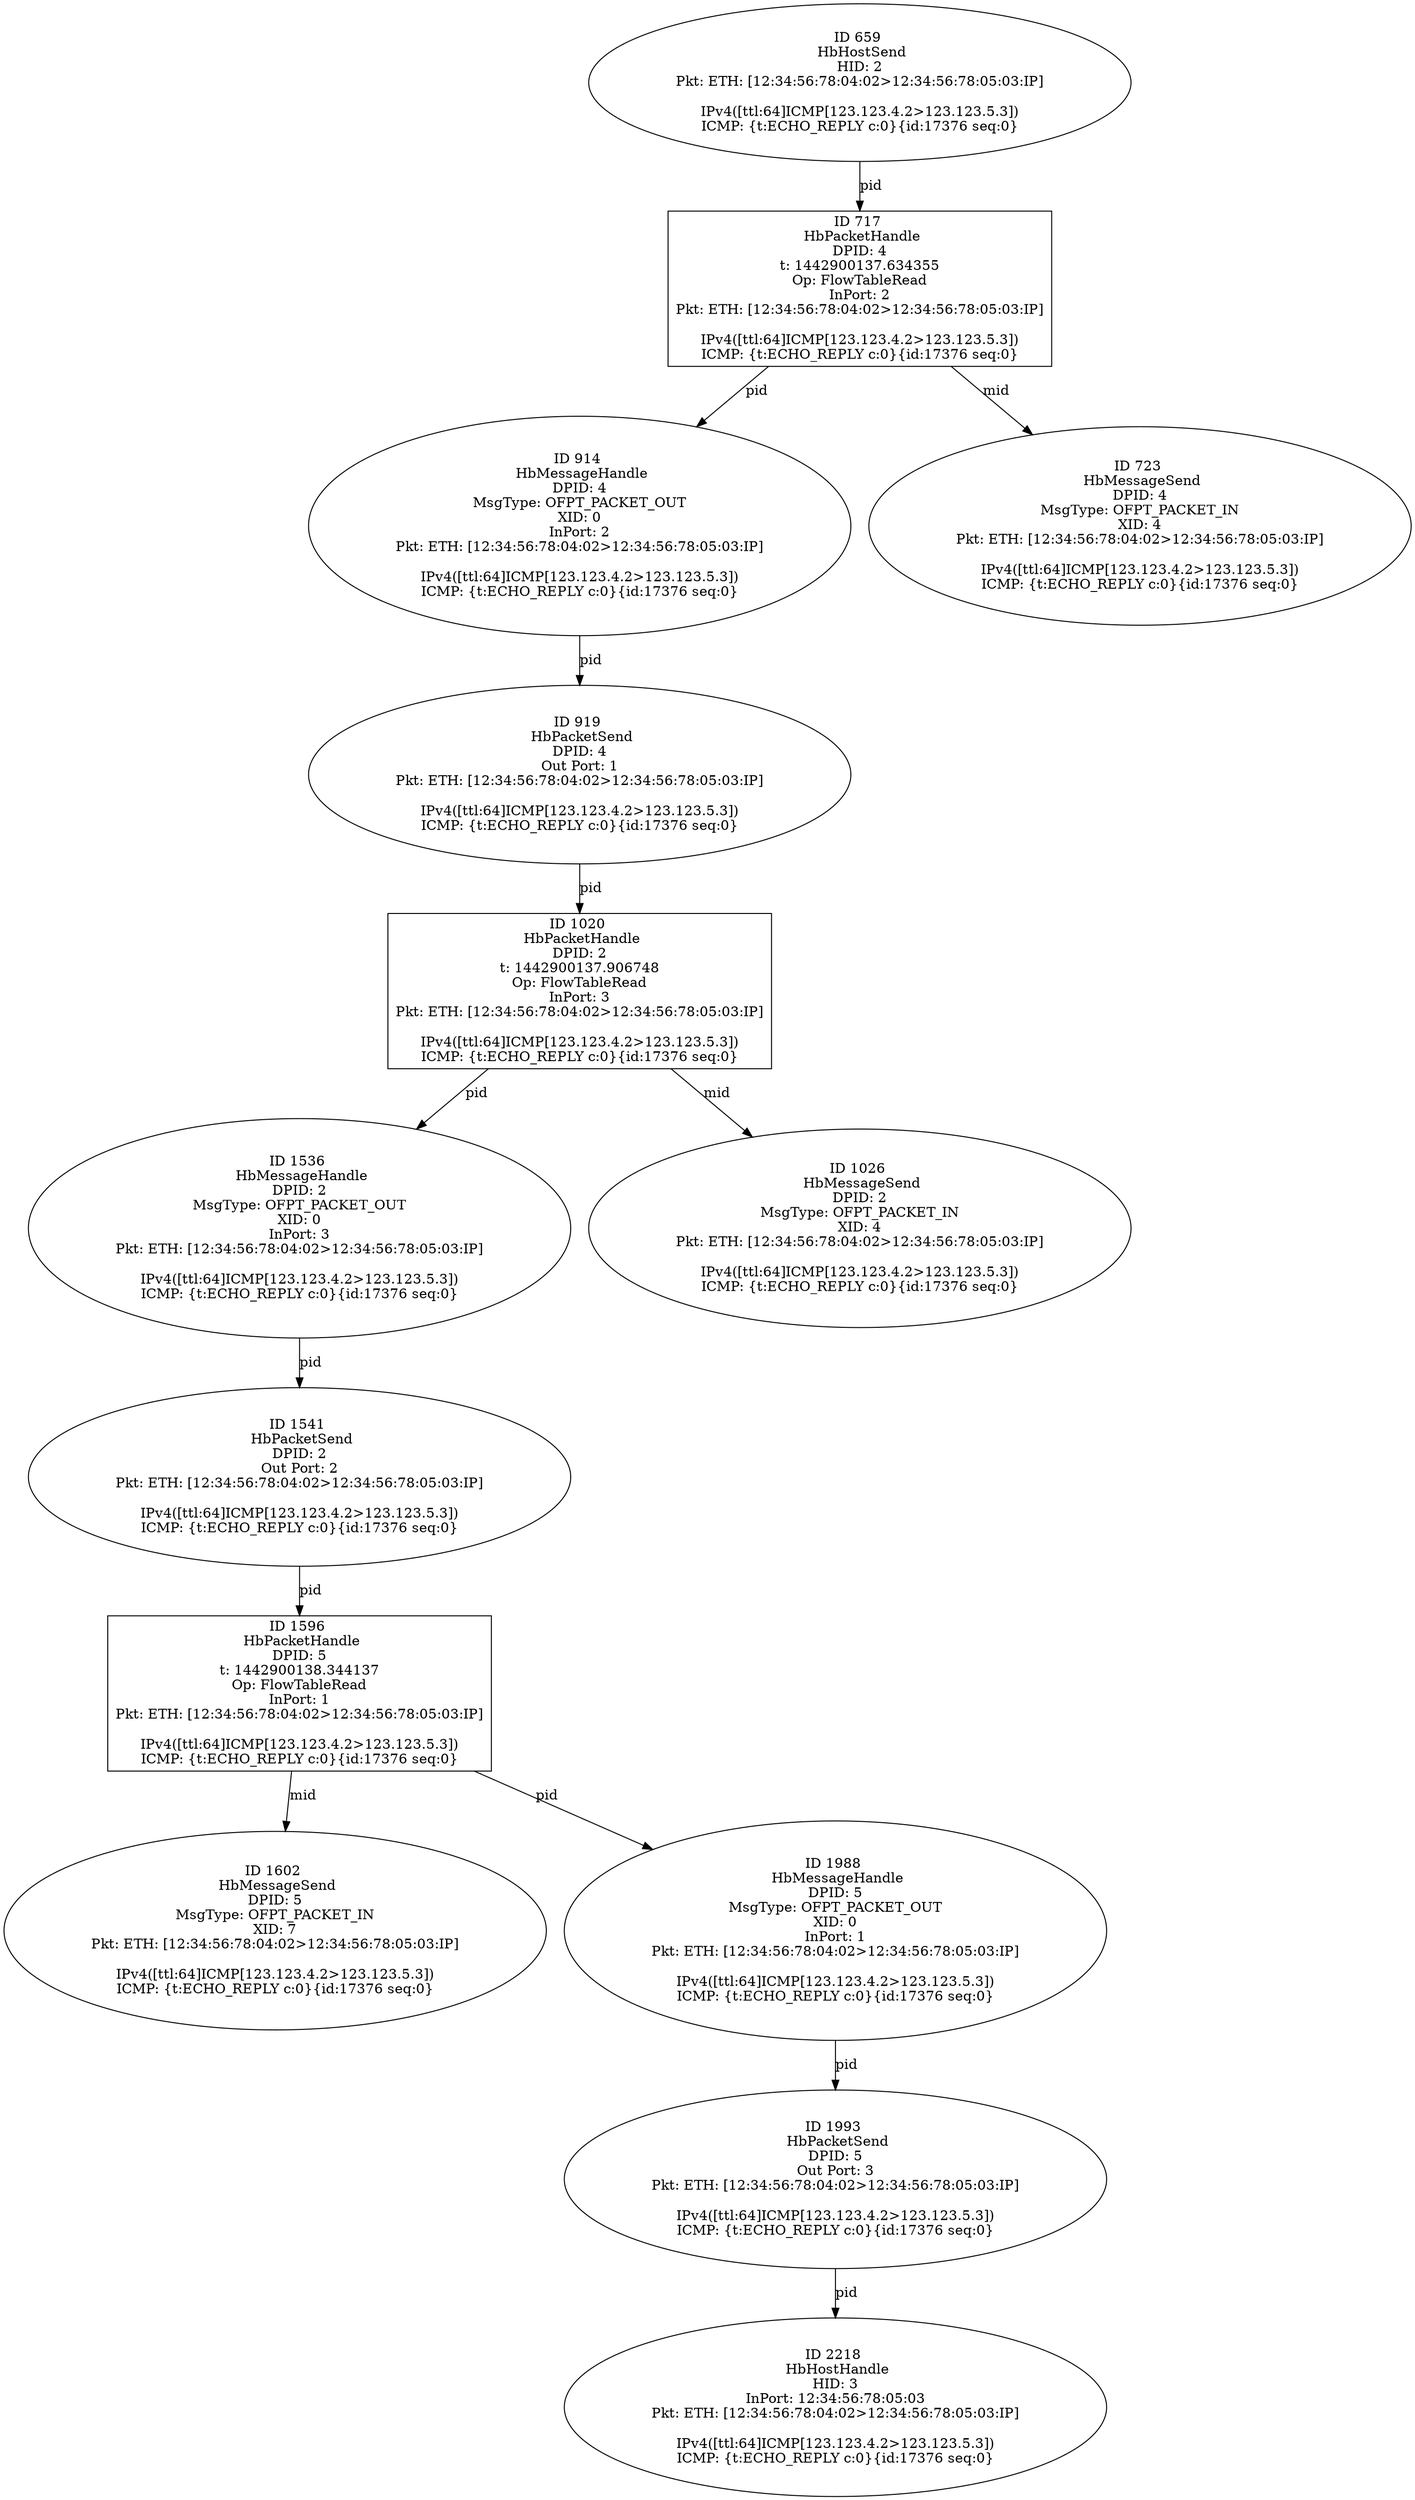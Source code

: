 strict digraph G {
1536 [shape=oval, event=<hb_events.HbMessageHandle object at 0x107a00f10>, label="ID 1536 
 HbMessageHandle
DPID: 2
MsgType: OFPT_PACKET_OUT
XID: 0
InPort: 3
Pkt: ETH: [12:34:56:78:04:02>12:34:56:78:05:03:IP]

IPv4([ttl:64]ICMP[123.123.4.2>123.123.5.3])
ICMP: {t:ECHO_REPLY c:0}{id:17376 seq:0}"];
1602 [shape=oval, event=<hb_events.HbMessageSend object at 0x107a0ed50>, label="ID 1602 
 HbMessageSend
DPID: 5
MsgType: OFPT_PACKET_IN
XID: 7
Pkt: ETH: [12:34:56:78:04:02>12:34:56:78:05:03:IP]

IPv4([ttl:64]ICMP[123.123.4.2>123.123.5.3])
ICMP: {t:ECHO_REPLY c:0}{id:17376 seq:0}"];
1988 [shape=oval, event=<hb_events.HbMessageHandle object at 0x107ba6250>, label="ID 1988 
 HbMessageHandle
DPID: 5
MsgType: OFPT_PACKET_OUT
XID: 0
InPort: 1
Pkt: ETH: [12:34:56:78:04:02>12:34:56:78:05:03:IP]

IPv4([ttl:64]ICMP[123.123.4.2>123.123.5.3])
ICMP: {t:ECHO_REPLY c:0}{id:17376 seq:0}"];
1541 [shape=oval, event=<hb_events.HbPacketSend object at 0x107a08450>, label="ID 1541 
 HbPacketSend
DPID: 2
Out Port: 2
Pkt: ETH: [12:34:56:78:04:02>12:34:56:78:05:03:IP]

IPv4([ttl:64]ICMP[123.123.4.2>123.123.5.3])
ICMP: {t:ECHO_REPLY c:0}{id:17376 seq:0}"];
1993 [shape=oval, event=<hb_events.HbPacketSend object at 0x107ba6750>, label="ID 1993 
 HbPacketSend
DPID: 5
Out Port: 3
Pkt: ETH: [12:34:56:78:04:02>12:34:56:78:05:03:IP]

IPv4([ttl:64]ICMP[123.123.4.2>123.123.5.3])
ICMP: {t:ECHO_REPLY c:0}{id:17376 seq:0}"];
2218 [shape=oval, event=<hb_events.HbHostHandle object at 0x107c791d0>, label="ID 2218 
 HbHostHandle
HID: 3
InPort: 12:34:56:78:05:03
Pkt: ETH: [12:34:56:78:04:02>12:34:56:78:05:03:IP]

IPv4([ttl:64]ICMP[123.123.4.2>123.123.5.3])
ICMP: {t:ECHO_REPLY c:0}{id:17376 seq:0}"];
1020 [shape=box, event=<hb_events.HbPacketHandle object at 0x107940090>, label="ID 1020 
 HbPacketHandle
DPID: 2
t: 1442900137.906748
Op: FlowTableRead
InPort: 3
Pkt: ETH: [12:34:56:78:04:02>12:34:56:78:05:03:IP]

IPv4([ttl:64]ICMP[123.123.4.2>123.123.5.3])
ICMP: {t:ECHO_REPLY c:0}{id:17376 seq:0}"];
1026 [shape=oval, event=<hb_events.HbMessageSend object at 0x1079407d0>, label="ID 1026 
 HbMessageSend
DPID: 2
MsgType: OFPT_PACKET_IN
XID: 4
Pkt: ETH: [12:34:56:78:04:02>12:34:56:78:05:03:IP]

IPv4([ttl:64]ICMP[123.123.4.2>123.123.5.3])
ICMP: {t:ECHO_REPLY c:0}{id:17376 seq:0}"];
717 [shape=box, event=<hb_events.HbPacketHandle object at 0x1078caf10>, label="ID 717 
 HbPacketHandle
DPID: 4
t: 1442900137.634355
Op: FlowTableRead
InPort: 2
Pkt: ETH: [12:34:56:78:04:02>12:34:56:78:05:03:IP]

IPv4([ttl:64]ICMP[123.123.4.2>123.123.5.3])
ICMP: {t:ECHO_REPLY c:0}{id:17376 seq:0}"];
914 [shape=oval, event=<hb_events.HbMessageHandle object at 0x107906510>, label="ID 914 
 HbMessageHandle
DPID: 4
MsgType: OFPT_PACKET_OUT
XID: 0
InPort: 2
Pkt: ETH: [12:34:56:78:04:02>12:34:56:78:05:03:IP]

IPv4([ttl:64]ICMP[123.123.4.2>123.123.5.3])
ICMP: {t:ECHO_REPLY c:0}{id:17376 seq:0}"];
659 [shape=oval, event=<hb_events.HbHostSend object at 0x1078bb5d0>, label="ID 659 
 HbHostSend
HID: 2
Pkt: ETH: [12:34:56:78:04:02>12:34:56:78:05:03:IP]

IPv4([ttl:64]ICMP[123.123.4.2>123.123.5.3])
ICMP: {t:ECHO_REPLY c:0}{id:17376 seq:0}"];
723 [shape=oval, event=<hb_events.HbMessageSend object at 0x1078d2690>, label="ID 723 
 HbMessageSend
DPID: 4
MsgType: OFPT_PACKET_IN
XID: 4
Pkt: ETH: [12:34:56:78:04:02>12:34:56:78:05:03:IP]

IPv4([ttl:64]ICMP[123.123.4.2>123.123.5.3])
ICMP: {t:ECHO_REPLY c:0}{id:17376 seq:0}"];
919 [shape=oval, event=<hb_events.HbPacketSend object at 0x107906a10>, label="ID 919 
 HbPacketSend
DPID: 4
Out Port: 1
Pkt: ETH: [12:34:56:78:04:02>12:34:56:78:05:03:IP]

IPv4([ttl:64]ICMP[123.123.4.2>123.123.5.3])
ICMP: {t:ECHO_REPLY c:0}{id:17376 seq:0}"];
1596 [shape=box, event=<hb_events.HbPacketHandle object at 0x107a0e290>, label="ID 1596 
 HbPacketHandle
DPID: 5
t: 1442900138.344137
Op: FlowTableRead
InPort: 1
Pkt: ETH: [12:34:56:78:04:02>12:34:56:78:05:03:IP]

IPv4([ttl:64]ICMP[123.123.4.2>123.123.5.3])
ICMP: {t:ECHO_REPLY c:0}{id:17376 seq:0}"];
1536 -> 1541  [rel=pid, label=pid];
1988 -> 1993  [rel=pid, label=pid];
1541 -> 1596  [rel=pid, label=pid];
1993 -> 2218  [rel=pid, label=pid];
717 -> 914  [rel=pid, label=pid];
717 -> 723  [rel=mid, label=mid];
914 -> 919  [rel=pid, label=pid];
659 -> 717  [rel=pid, label=pid];
919 -> 1020  [rel=pid, label=pid];
1020 -> 1536  [rel=pid, label=pid];
1020 -> 1026  [rel=mid, label=mid];
1596 -> 1602  [rel=mid, label=mid];
1596 -> 1988  [rel=pid, label=pid];
}
